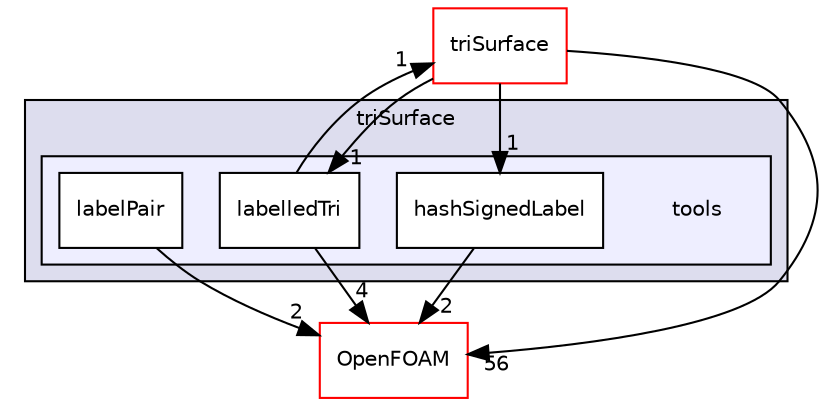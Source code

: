 digraph "src/triSurface/tools" {
  bgcolor=transparent;
  compound=true
  node [ fontsize="10", fontname="Helvetica"];
  edge [ labelfontsize="10", labelfontname="Helvetica"];
  subgraph clusterdir_b63c002b7559990bd414058641eb48ad {
    graph [ bgcolor="#ddddee", pencolor="black", label="triSurface" fontname="Helvetica", fontsize="10", URL="dir_b63c002b7559990bd414058641eb48ad.html"]
  subgraph clusterdir_ea136f50b6e20864351f7e37b8cbec5c {
    graph [ bgcolor="#eeeeff", pencolor="black", label="" URL="dir_ea136f50b6e20864351f7e37b8cbec5c.html"];
    dir_ea136f50b6e20864351f7e37b8cbec5c [shape=plaintext label="tools"];
    dir_8f9129cae744525c189ed898d504f560 [shape=box label="hashSignedLabel" color="black" fillcolor="white" style="filled" URL="dir_8f9129cae744525c189ed898d504f560.html"];
    dir_50dadfa98b7b041df04bc7f041bf3fbc [shape=box label="labelledTri" color="black" fillcolor="white" style="filled" URL="dir_50dadfa98b7b041df04bc7f041bf3fbc.html"];
    dir_d14dd855fa82fec2867d1bc28ac0c467 [shape=box label="labelPair" color="black" fillcolor="white" style="filled" URL="dir_d14dd855fa82fec2867d1bc28ac0c467.html"];
  }
  }
  dir_fc98c2e9ee0413e7a39bdbd8e1af4ce3 [shape=box label="triSurface" color="red" URL="dir_fc98c2e9ee0413e7a39bdbd8e1af4ce3.html"];
  dir_c5473ff19b20e6ec4dfe5c310b3778a8 [shape=box label="OpenFOAM" color="red" URL="dir_c5473ff19b20e6ec4dfe5c310b3778a8.html"];
  dir_8f9129cae744525c189ed898d504f560->dir_c5473ff19b20e6ec4dfe5c310b3778a8 [headlabel="2", labeldistance=1.5 headhref="dir_002969_001888.html"];
  dir_fc98c2e9ee0413e7a39bdbd8e1af4ce3->dir_8f9129cae744525c189ed898d504f560 [headlabel="1", labeldistance=1.5 headhref="dir_002972_002969.html"];
  dir_fc98c2e9ee0413e7a39bdbd8e1af4ce3->dir_50dadfa98b7b041df04bc7f041bf3fbc [headlabel="1", labeldistance=1.5 headhref="dir_002972_002970.html"];
  dir_fc98c2e9ee0413e7a39bdbd8e1af4ce3->dir_c5473ff19b20e6ec4dfe5c310b3778a8 [headlabel="56", labeldistance=1.5 headhref="dir_002972_001888.html"];
  dir_d14dd855fa82fec2867d1bc28ac0c467->dir_c5473ff19b20e6ec4dfe5c310b3778a8 [headlabel="2", labeldistance=1.5 headhref="dir_002971_001888.html"];
  dir_50dadfa98b7b041df04bc7f041bf3fbc->dir_fc98c2e9ee0413e7a39bdbd8e1af4ce3 [headlabel="1", labeldistance=1.5 headhref="dir_002970_002972.html"];
  dir_50dadfa98b7b041df04bc7f041bf3fbc->dir_c5473ff19b20e6ec4dfe5c310b3778a8 [headlabel="4", labeldistance=1.5 headhref="dir_002970_001888.html"];
}
